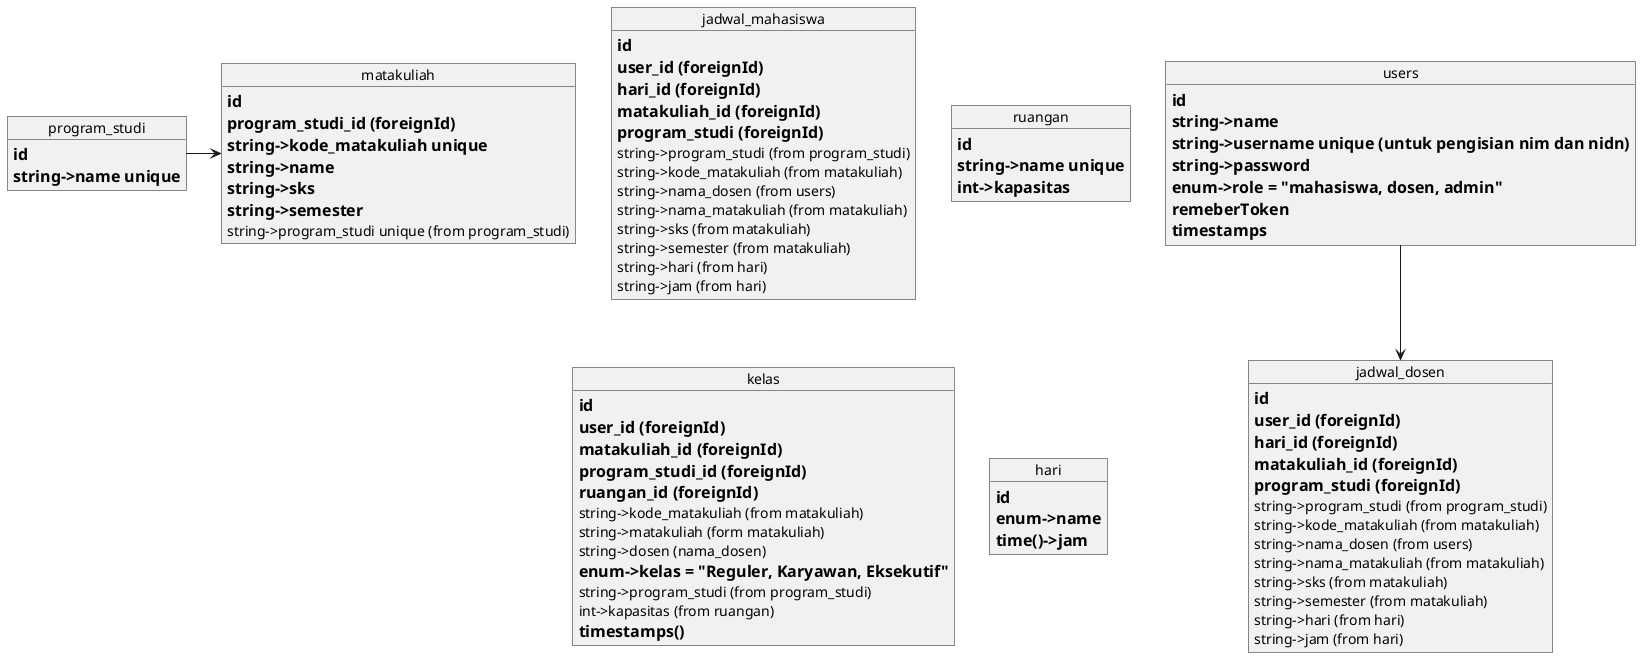 @startuml
object users{
==  id
== string->name
== string->username unique (untuk pengisian nim dan nidn)
==    string->password
==    enum->role = "mahasiswa, dosen, admin"
==    remeberToken
==    timestamps
}


object matakuliah{
==id
==program_studi_id (foreignId)
==string->kode_matakuliah unique
==string->name
==string->sks
==string->semester
string->program_studi unique (from program_studi)
}

object program_studi{
==id
==string->name unique
}

object jadwal_dosen{
== id
== user_id (foreignId)
== hari_id (foreignId)
== matakuliah_id (foreignId)
== program_studi (foreignId)
    string->program_studi (from program_studi)
    string->kode_matakuliah (from matakuliah)
    string->nama_dosen (from users)
    string->nama_matakuliah (from matakuliah)
    string->sks (from matakuliah)
    string->semester (from matakuliah)
    string->hari (from hari)
    string->jam (from hari)
}

object jadwal_mahasiswa{
==id
== user_id (foreignId)
== hari_id (foreignId)
== matakuliah_id (foreignId)
== program_studi (foreignId)
    string->program_studi (from program_studi)
    string->kode_matakuliah (from matakuliah)
    string->nama_dosen (from users)
    string->nama_matakuliah (from matakuliah)
    string->sks (from matakuliah)
    string->semester (from matakuliah)
    string->hari (from hari)
    string->jam (from hari)

}

object ruangan{
==    id
==    string->name unique
==    int->kapasitas
}

object kelas{
== id
==user_id (foreignId)
==matakuliah_id (foreignId)
==program_studi_id (foreignId)
==ruangan_id (foreignId)
string->kode_matakuliah (from matakuliah)
string->matakuliah (form matakuliah)
string->dosen (nama_dosen)
== enum->kelas = "Reguler, Karyawan, Eksekutif"
string->program_studi (from program_studi)
int->kapasitas (from ruangan)
== timestamps()
}



object hari{
==id
==enum->name
==time()->jam
}

users-->jadwal_dosen
program_studi->matakuliah
@enduml
